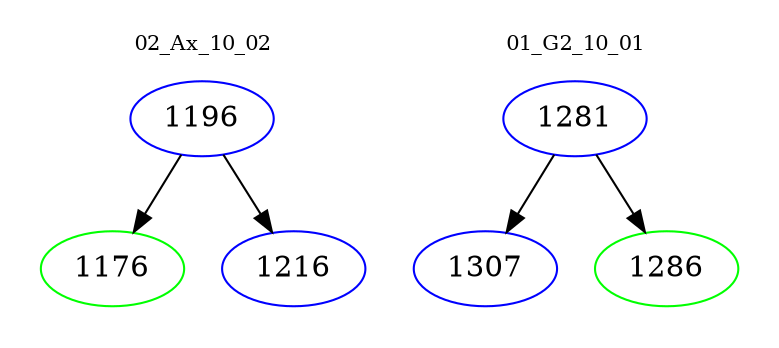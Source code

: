 digraph{
subgraph cluster_0 {
color = white
label = "02_Ax_10_02";
fontsize=10;
T0_1196 [label="1196", color="blue"]
T0_1196 -> T0_1176 [color="black"]
T0_1176 [label="1176", color="green"]
T0_1196 -> T0_1216 [color="black"]
T0_1216 [label="1216", color="blue"]
}
subgraph cluster_1 {
color = white
label = "01_G2_10_01";
fontsize=10;
T1_1281 [label="1281", color="blue"]
T1_1281 -> T1_1307 [color="black"]
T1_1307 [label="1307", color="blue"]
T1_1281 -> T1_1286 [color="black"]
T1_1286 [label="1286", color="green"]
}
}

